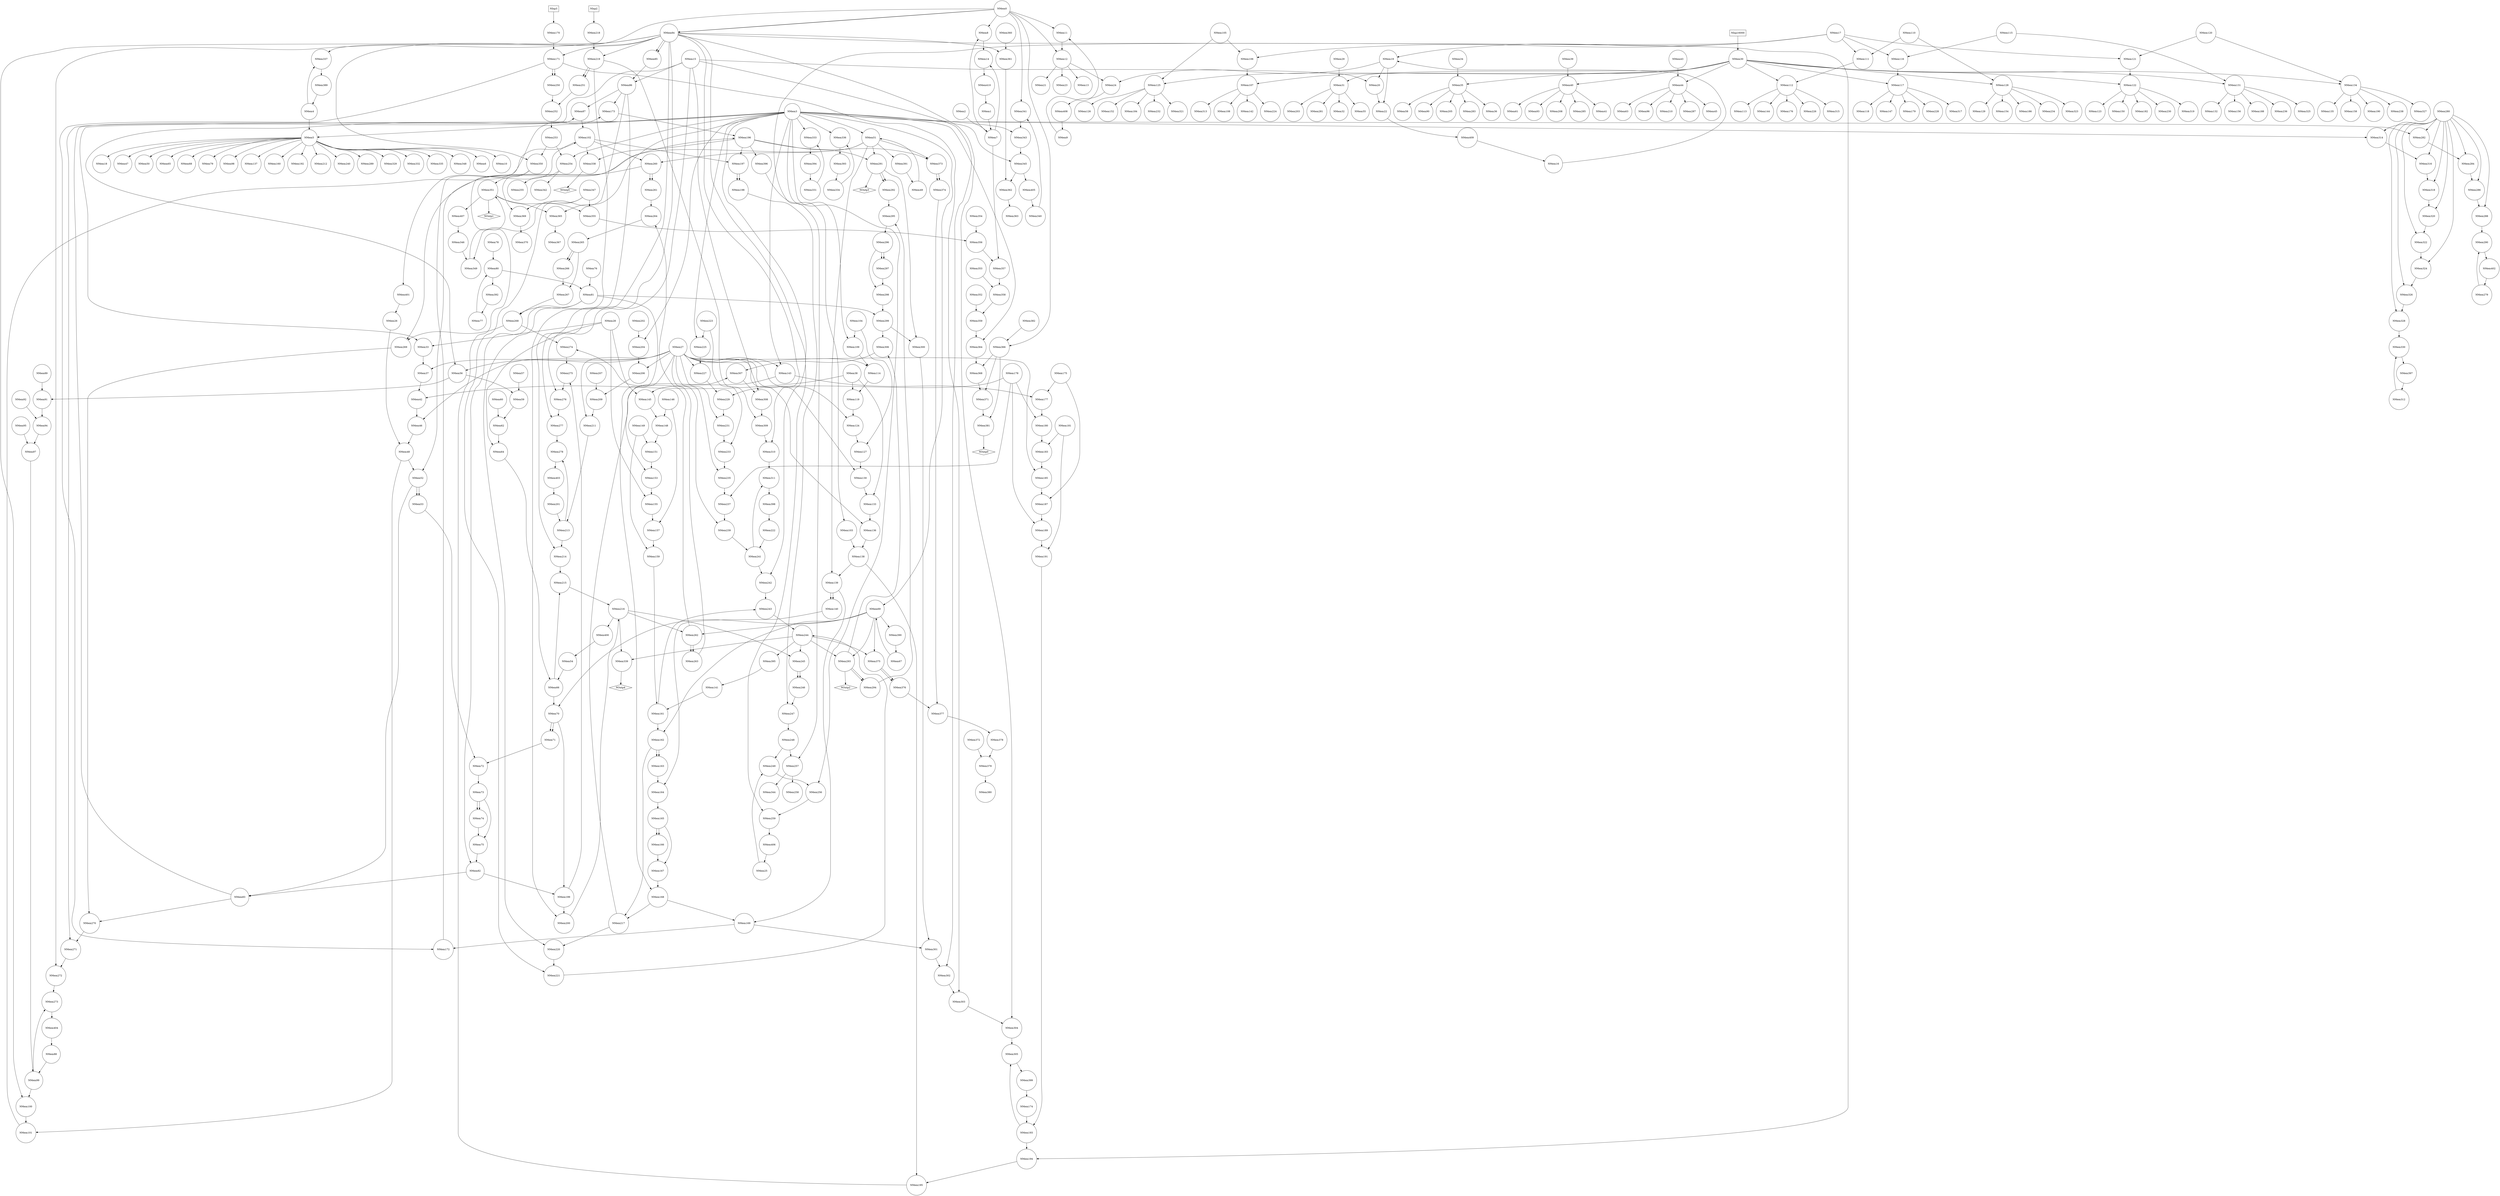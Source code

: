digraph dataflow {
node [shape = circle];
NMem0 NMem1 NMem2 NMem3 NMem4 NMem5 NMem6 NMem7 NMem8 NMem9 NMem10 NMem11 NMem12 NMem13 NMem14 NMem15 NMem16 NMem17 NMem18 NMem19 NMem20 NMem21 NMem22 NMem23 NMem24 NMem25 NMem26 NMem27 NMem28 NMem29 NMem30 NMem31 NMem32 NMem33 NMem34 NMem35 NMem36 NMem37 NMem38 NMem39 NMem40 NMem41 NMem42 NMem43 NMem44 NMem45 NMem46 NMem47 NMem48 NMem49 NMem50 NMem51 NMem52 NMem53 NMem54 NMem55 NMem56 NMem57 NMem58 NMem59 NMem60 NMem61 NMem62 NMem63 NMem64 NMem65 NMem66 NMem67 NMem68 NMem69 NMem70 NMem71 NMem72 NMem73 NMem74 NMem75 NMem76 NMem77 NMem78 NMem79 NMem80 NMem81 NMem82 NMem83 NMem84 NMem85 NMem86 NMem87 NMem88 NMem89 NMem90 NMem91 NMem92 NMem93 NMem94 NMem95 NMem96 NMem97 NMem98 NMem99 NMem100 NMem101 NMem102 NMem103 NMem104 NMem105 NMem106 NMem107 NMem108 NMem109 NMem110 NMem111 NMem112 NMem113 NMem114 NMem115 NMem116 NMem117 NMem118 NMem119 NMem120 NMem121 NMem122 NMem123 NMem124 NMem125 NMem126 NMem127 NMem128 NMem129 NMem130 NMem131 NMem132 NMem133 NMem134 NMem135 NMem136 NMem137 NMem138 NMem139 NMem140 NMem141 NMem142 NMem143 NMem144 NMem145 NMem146 NMem147 NMem148 NMem149 NMem150 NMem151 NMem152 NMem153 NMem154 NMem155 NMem156 NMem157 NMem158 NMem159 NMem160 NMem161 NMem162 NMem163 NMem164 NMem165 NMem166 NMem167 NMem168 NMem169 NMem170 NMem171 NMem172 NMem173 NMem174 NMem175 NMem176 NMem177 NMem178 NMem179 NMem180 NMem181 NMem182 NMem183 NMem184 NMem185 NMem186 NMem187 NMem188 NMem189 NMem190 NMem191 NMem192 NMem193 NMem194 NMem195 NMem196 NMem197 NMem198 NMem199 NMem200 NMem201 NMem202 NMem203 NMem204 NMem205 NMem206 NMem207 NMem208 NMem209 NMem210 NMem211 NMem212 NMem213 NMem214 NMem215 NMem216 NMem217 NMem218 NMem219 NMem220 NMem221 NMem222 NMem223 NMem224 NMem225 NMem226 NMem227 NMem228 NMem229 NMem230 NMem231 NMem232 NMem233 NMem234 NMem235 NMem236 NMem237 NMem238 NMem239 NMem240 NMem241 NMem242 NMem243 NMem244 NMem245 NMem246 NMem247 NMem248 NMem249 NMem250 NMem251 NMem252 NMem253 NMem254 NMem255 NMem256 NMem257 NMem258 NMem259 NMem260 NMem261 NMem262 NMem263 NMem264 NMem265 NMem266 NMem267 NMem268 NMem269 NMem270 NMem271 NMem272 NMem273 NMem274 NMem275 NMem276 NMem277 NMem278 NMem279 NMem280 NMem281 NMem282 NMem283 NMem284 NMem285 NMem286 NMem287 NMem288 NMem289 NMem290 NMem291 NMem292 NMem293 NMem294 NMem295 NMem296 NMem297 NMem298 NMem299 NMem300 NMem301 NMem302 NMem303 NMem304 NMem305 NMem306 NMem307 NMem308 NMem309 NMem310 NMem311 NMem312 NMem313 NMem314 NMem315 NMem316 NMem317 NMem318 NMem319 NMem320 NMem321 NMem322 NMem323 NMem324 NMem325 NMem326 NMem327 NMem328 NMem329 NMem330 NMem331 NMem332 NMem333 NMem334 NMem335 NMem336 NMem337 NMem338 NMem339 NMem340 NMem341 NMem342 NMem343 NMem344 NMem345 NMem346 NMem347 NMem348 NMem349 NMem350 NMem351 NMem352 NMem353 NMem354 NMem355 NMem356 NMem357 NMem358 NMem359 NMem360 NMem361 NMem362 NMem363 NMem364 NMem365 NMem366 NMem367 NMem368 NMem369 NMem370 NMem371 NMem372 NMem373 NMem374 NMem375 NMem376 NMem377 NMem378 NMem379 NMem380 NMem381 NMem382 NMem389 NMem390 NMem391 NMem392 NMem393 NMem394 NMem395 NMem396 NMem397 NMem398 NMem399 NMem400 NMem401 NMem402 NMem403 NMem404 NMem405 NMem406 NMem407 NMem408 NMem409 NMem410 ;
node [shape = box];
NInp2 NInp3 NInp16000 ;
node [shape = diamond];
NOutp0 NOutp1 NOutp2 NOutp3 NOutp4 NOutp5 ;
NMem410 -> NMem1;
NMem389 -> NMem4;
NMem4 -> NMem5;
NMem3 -> NMem5;
NMem5 -> NMem6;
NMem2 -> NMem7;
NMem1 -> NMem7;
NMem7 -> NMem8;
NMem0 -> NMem8;
NMem408 -> NMem9;
NMem5 -> NMem10;
NMem0 -> NMem11;
NMem9 -> NMem11;
NMem11 -> NMem12;
NMem0 -> NMem12;
NMem12 -> NMem13;
NMem8 -> NMem14;
NMem7 -> NMem14;
NMem409 -> NMem16;
NMem5 -> NMem18;
NMem17 -> NMem19;
NMem16 -> NMem19;
NMem19 -> NMem20;
NMem15 -> NMem20;
NMem12 -> NMem21;
NMem20 -> NMem22;
NMem19 -> NMem22;
NMem12 -> NMem23;
NMem19 -> NMem24;
NMem12 -> NMem24;
NMem406 -> NMem25;
NMem401 -> NMem26;
NInp16000 -> NMem30;
NMem30 -> NMem31;
NMem29 -> NMem31;
NMem31 -> NMem32;
NMem28 -> NMem33;
NMem3 -> NMem33;
NMem30 -> NMem35;
NMem34 -> NMem35;
NMem35 -> NMem36;
NMem27 -> NMem37;
NMem33 -> NMem37;
NMem30 -> NMem40;
NMem39 -> NMem40;
NMem40 -> NMem41;
NMem38 -> NMem42;
NMem37 -> NMem42;
NMem30 -> NMem44;
NMem43 -> NMem44;
NMem44 -> NMem45;
NMem27 -> NMem46;
NMem42 -> NMem46;
NMem5 -> NMem47;
NMem46 -> NMem48;
NMem26 -> NMem48;
NMem391 -> NMem49;
NMem5 -> NMem50;
NMem3 -> NMem51;
NMem49 -> NMem51;
NMem51 -> NMem52;
NMem48 -> NMem52;
NMem52 -> NMem53;
NMem52 -> NMem53;
NMem400 -> NMem54;
NMem31 -> NMem55;
NMem27 -> NMem56;
NMem3 -> NMem56;
NMem35 -> NMem58;
NMem57 -> NMem59;
NMem56 -> NMem59;
NMem40 -> NMem61;
NMem60 -> NMem62;
NMem59 -> NMem62;
NMem44 -> NMem63;
NMem28 -> NMem64;
NMem62 -> NMem64;
NMem5 -> NMem65;
NMem64 -> NMem66;
NMem54 -> NMem66;
NMem390 -> NMem67;
NMem5 -> NMem68;
NMem3 -> NMem69;
NMem67 -> NMem69;
NMem69 -> NMem70;
NMem66 -> NMem70;
NMem70 -> NMem71;
NMem70 -> NMem71;
NMem71 -> NMem72;
NMem53 -> NMem72;
NMem72 -> NMem73;
NMem73 -> NMem74;
NMem73 -> NMem74;
NMem74 -> NMem75;
NMem73 -> NMem75;
NMem392 -> NMem77;
NMem5 -> NMem79;
NMem78 -> NMem80;
NMem77 -> NMem80;
NMem76 -> NMem81;
NMem80 -> NMem81;
NMem81 -> NMem82;
NMem75 -> NMem82;
NMem52 -> NMem83;
NMem82 -> NMem83;
NMem0 -> NMem84;
NMem0 -> NMem84;
NMem84 -> NMem85;
NMem84 -> NMem85;
NMem85 -> NMem86;
NMem15 -> NMem86;
NMem83 -> NMem87;
NMem86 -> NMem87;
NMem404 -> NMem88;
NMem35 -> NMem90;
NMem89 -> NMem91;
NMem56 -> NMem91;
NMem40 -> NMem93;
NMem92 -> NMem94;
NMem91 -> NMem94;
NMem44 -> NMem96;
NMem95 -> NMem97;
NMem94 -> NMem97;
NMem5 -> NMem98;
NMem97 -> NMem99;
NMem88 -> NMem99;
NMem99 -> NMem100;
NMem84 -> NMem100;
NMem48 -> NMem101;
NMem100 -> NMem101;
NMem101 -> NMem102;
NMem87 -> NMem102;
NMem396 -> NMem103;
NMem105 -> NMem106;
NMem17 -> NMem106;
NMem30 -> NMem107;
NMem106 -> NMem107;
NMem107 -> NMem108;
NMem104 -> NMem109;
NMem3 -> NMem109;
NMem110 -> NMem111;
NMem17 -> NMem111;
NMem30 -> NMem112;
NMem111 -> NMem112;
NMem112 -> NMem113;
NMem27 -> NMem114;
NMem109 -> NMem114;
NMem115 -> NMem116;
NMem17 -> NMem116;
NMem30 -> NMem117;
NMem116 -> NMem117;
NMem117 -> NMem118;
NMem38 -> NMem119;
NMem114 -> NMem119;
NMem120 -> NMem121;
NMem17 -> NMem121;
NMem30 -> NMem122;
NMem121 -> NMem122;
NMem122 -> NMem123;
NMem27 -> NMem124;
NMem119 -> NMem124;
NMem30 -> NMem125;
NMem105 -> NMem125;
NMem125 -> NMem126;
NMem104 -> NMem127;
NMem124 -> NMem127;
NMem30 -> NMem128;
NMem110 -> NMem128;
NMem128 -> NMem129;
NMem27 -> NMem130;
NMem127 -> NMem130;
NMem30 -> NMem131;
NMem115 -> NMem131;
NMem131 -> NMem132;
NMem38 -> NMem133;
NMem130 -> NMem133;
NMem30 -> NMem134;
NMem120 -> NMem134;
NMem134 -> NMem135;
NMem27 -> NMem136;
NMem133 -> NMem136;
NMem5 -> NMem137;
NMem136 -> NMem138;
NMem103 -> NMem138;
NMem51 -> NMem139;
NMem138 -> NMem139;
NMem139 -> NMem140;
NMem139 -> NMem140;
NMem395 -> NMem141;
NMem107 -> NMem142;
NMem27 -> NMem143;
NMem3 -> NMem143;
NMem112 -> NMem144;
NMem28 -> NMem145;
NMem143 -> NMem145;
NMem117 -> NMem147;
NMem146 -> NMem148;
NMem145 -> NMem148;
NMem122 -> NMem150;
NMem149 -> NMem151;
NMem148 -> NMem151;
NMem125 -> NMem152;
NMem27 -> NMem153;
NMem151 -> NMem153;
NMem128 -> NMem154;
NMem28 -> NMem155;
NMem153 -> NMem155;
NMem131 -> NMem156;
NMem146 -> NMem157;
NMem155 -> NMem157;
NMem134 -> NMem158;
NMem149 -> NMem159;
NMem157 -> NMem159;
NMem5 -> NMem160;
NMem159 -> NMem161;
NMem141 -> NMem161;
NMem69 -> NMem162;
NMem161 -> NMem162;
NMem162 -> NMem163;
NMem162 -> NMem163;
NMem163 -> NMem164;
NMem140 -> NMem164;
NMem164 -> NMem165;
NMem165 -> NMem166;
NMem165 -> NMem166;
NMem166 -> NMem167;
NMem165 -> NMem167;
NMem81 -> NMem168;
NMem167 -> NMem168;
NMem139 -> NMem169;
NMem168 -> NMem169;
NInp3 -> NMem170;
NMem170 -> NMem171;
NMem84 -> NMem171;
NMem171 -> NMem172;
NMem169 -> NMem172;
NMem172 -> NMem173;
NMem86 -> NMem173;
NMem399 -> NMem174;
NMem112 -> NMem176;
NMem175 -> NMem177;
NMem143 -> NMem177;
NMem117 -> NMem179;
NMem178 -> NMem180;
NMem177 -> NMem180;
NMem122 -> NMem182;
NMem181 -> NMem183;
NMem180 -> NMem183;
NMem125 -> NMem184;
NMem27 -> NMem185;
NMem183 -> NMem185;
NMem128 -> NMem186;
NMem175 -> NMem187;
NMem185 -> NMem187;
NMem131 -> NMem188;
NMem178 -> NMem189;
NMem187 -> NMem189;
NMem134 -> NMem190;
NMem181 -> NMem191;
NMem189 -> NMem191;
NMem5 -> NMem192;
NMem191 -> NMem193;
NMem174 -> NMem193;
NMem193 -> NMem194;
NMem84 -> NMem194;
NMem138 -> NMem195;
NMem194 -> NMem195;
NMem195 -> NMem196;
NMem173 -> NMem196;
NMem196 -> NMem197;
NMem102 -> NMem197;
NMem197 -> NMem198;
NMem197 -> NMem198;
NMem70 -> NMem199;
NMem82 -> NMem199;
NMem199 -> NMem200;
NMem86 -> NMem200;
NMem403 -> NMem201;
NMem31 -> NMem203;
NMem202 -> NMem204;
NMem3 -> NMem204;
NMem35 -> NMem205;
NMem27 -> NMem206;
NMem204 -> NMem206;
NMem40 -> NMem208;
NMem207 -> NMem209;
NMem206 -> NMem209;
NMem44 -> NMem210;
NMem27 -> NMem211;
NMem209 -> NMem211;
NMem5 -> NMem212;
NMem211 -> NMem213;
NMem201 -> NMem213;
NMem213 -> NMem214;
NMem84 -> NMem214;
NMem66 -> NMem215;
NMem214 -> NMem215;
NMem215 -> NMem216;
NMem200 -> NMem216;
NMem162 -> NMem217;
NMem168 -> NMem217;
NInp2 -> NMem218;
NMem218 -> NMem219;
NMem84 -> NMem219;
NMem219 -> NMem220;
NMem217 -> NMem220;
NMem220 -> NMem221;
NMem86 -> NMem221;
NMem398 -> NMem222;
NMem107 -> NMem224;
NMem223 -> NMem225;
NMem3 -> NMem225;
NMem112 -> NMem226;
NMem27 -> NMem227;
NMem225 -> NMem227;
NMem117 -> NMem228;
NMem178 -> NMem229;
NMem227 -> NMem229;
NMem122 -> NMem230;
NMem27 -> NMem231;
NMem229 -> NMem231;
NMem125 -> NMem232;
NMem223 -> NMem233;
NMem231 -> NMem233;
NMem128 -> NMem234;
NMem27 -> NMem235;
NMem233 -> NMem235;
NMem131 -> NMem236;
NMem178 -> NMem237;
NMem235 -> NMem237;
NMem134 -> NMem238;
NMem27 -> NMem239;
NMem237 -> NMem239;
NMem5 -> NMem240;
NMem239 -> NMem241;
NMem222 -> NMem241;
NMem241 -> NMem242;
NMem84 -> NMem242;
NMem161 -> NMem243;
NMem242 -> NMem243;
NMem243 -> NMem244;
NMem221 -> NMem244;
NMem244 -> NMem245;
NMem216 -> NMem245;
NMem245 -> NMem246;
NMem245 -> NMem246;
NMem246 -> NMem247;
NMem198 -> NMem247;
NMem247 -> NMem248;
NMem25 -> NMem249;
NMem248 -> NMem249;
NMem171 -> NMem250;
NMem171 -> NMem250;
NMem219 -> NMem251;
NMem219 -> NMem251;
NMem251 -> NMem252;
NMem250 -> NMem252;
NMem252 -> NMem253;
NMem253 -> NMem254;
NMem3 -> NMem254;
NMem254 -> NMem255;
NMem249 -> NMem256;
NMem3 -> NMem256;
NMem248 -> NMem257;
NMem17 -> NMem257;
NMem257 -> NMem258;
NMem256 -> NMem259;
NMem3 -> NMem259;
NMem51 -> NMem260;
NMem102 -> NMem260;
NMem260 -> NMem261;
NMem260 -> NMem261;
NMem69 -> NMem262;
NMem216 -> NMem262;
NMem262 -> NMem263;
NMem262 -> NMem263;
NMem263 -> NMem264;
NMem261 -> NMem264;
NMem264 -> NMem265;
NMem265 -> NMem266;
NMem265 -> NMem266;
NMem266 -> NMem267;
NMem265 -> NMem267;
NMem81 -> NMem268;
NMem267 -> NMem268;
NMem260 -> NMem269;
NMem268 -> NMem269;
NMem269 -> NMem270;
NMem83 -> NMem270;
NMem270 -> NMem271;
NMem15 -> NMem271;
NMem271 -> NMem272;
NMem84 -> NMem272;
NMem99 -> NMem273;
NMem272 -> NMem273;
NMem262 -> NMem274;
NMem268 -> NMem274;
NMem274 -> NMem275;
NMem199 -> NMem275;
NMem275 -> NMem276;
NMem15 -> NMem276;
NMem276 -> NMem277;
NMem84 -> NMem277;
NMem213 -> NMem278;
NMem277 -> NMem278;
NMem402 -> NMem279;
NMem31 -> NMem281;
NMem280 -> NMem282;
NMem3 -> NMem282;
NMem35 -> NMem283;
NMem280 -> NMem284;
NMem282 -> NMem284;
NMem40 -> NMem285;
NMem280 -> NMem286;
NMem284 -> NMem286;
NMem44 -> NMem287;
NMem280 -> NMem288;
NMem286 -> NMem288;
NMem5 -> NMem289;
NMem288 -> NMem290;
NMem279 -> NMem290;
NMem51 -> NMem291;
NMem196 -> NMem291;
NMem291 -> NMem292;
NMem291 -> NMem292;
NMem69 -> NMem293;
NMem244 -> NMem293;
NMem293 -> NMem294;
NMem293 -> NMem294;
NMem294 -> NMem295;
NMem292 -> NMem295;
NMem295 -> NMem296;
NMem296 -> NMem297;
NMem296 -> NMem297;
NMem297 -> NMem298;
NMem296 -> NMem298;
NMem81 -> NMem299;
NMem298 -> NMem299;
NMem291 -> NMem300;
NMem299 -> NMem300;
NMem300 -> NMem301;
NMem169 -> NMem301;
NMem301 -> NMem302;
NMem15 -> NMem302;
NMem171 -> NMem303;
NMem302 -> NMem303;
NMem303 -> NMem304;
NMem84 -> NMem304;
NMem193 -> NMem305;
NMem304 -> NMem305;
NMem293 -> NMem306;
NMem299 -> NMem306;
NMem306 -> NMem307;
NMem217 -> NMem307;
NMem307 -> NMem308;
NMem15 -> NMem308;
NMem219 -> NMem309;
NMem308 -> NMem309;
NMem309 -> NMem310;
NMem84 -> NMem310;
NMem241 -> NMem311;
NMem310 -> NMem311;
NMem397 -> NMem312;
NMem107 -> NMem313;
NMem280 -> NMem314;
NMem3 -> NMem314;
NMem112 -> NMem315;
NMem280 -> NMem316;
NMem314 -> NMem316;
NMem117 -> NMem317;
NMem280 -> NMem318;
NMem316 -> NMem318;
NMem122 -> NMem319;
NMem280 -> NMem320;
NMem318 -> NMem320;
NMem125 -> NMem321;
NMem280 -> NMem322;
NMem320 -> NMem322;
NMem128 -> NMem323;
NMem280 -> NMem324;
NMem322 -> NMem324;
NMem131 -> NMem325;
NMem280 -> NMem326;
NMem324 -> NMem326;
NMem134 -> NMem327;
NMem280 -> NMem328;
NMem326 -> NMem328;
NMem5 -> NMem329;
NMem328 -> NMem330;
NMem312 -> NMem330;
NMem394 -> NMem331;
NMem5 -> NMem332;
NMem3 -> NMem333;
NMem331 -> NMem333;
NMem393 -> NMem334;
NMem5 -> NMem335;
NMem3 -> NMem336;
NMem334 -> NMem336;
NMem4 -> NMem337;
NMem0 -> NMem337;
NMem102 -> NMem338;
NMem196 -> NMem338;
NMem216 -> NMem339;
NMem244 -> NMem339;
NMem405 -> NMem340;
NMem340 -> NMem341;
NMem0 -> NMem341;
NMem254 -> NMem342;
NMem341 -> NMem343;
NMem3 -> NMem343;
NMem257 -> NMem344;
NMem343 -> NMem345;
NMem3 -> NMem345;
NMem407 -> NMem346;
NMem5 -> NMem348;
NMem347 -> NMem349;
NMem346 -> NMem349;
NMem253 -> NMem350;
NMem84 -> NMem350;
NMem349 -> NMem351;
NMem350 -> NMem351;
NMem351 -> NMem355;
NMem347 -> NMem355;
NMem355 -> NMem356;
NMem354 -> NMem356;
NMem7 -> NMem357;
NMem356 -> NMem357;
NMem357 -> NMem358;
NMem353 -> NMem358;
NMem358 -> NMem359;
NMem352 -> NMem359;
NMem360 -> NMem361;
NMem84 -> NMem361;
NMem361 -> NMem362;
NMem345 -> NMem362;
NMem362 -> NMem363;
NMem359 -> NMem364;
NMem3 -> NMem364;
NMem351 -> NMem365;
NMem3 -> NMem365;
NMem382 -> NMem366;
NMem0 -> NMem366;
NMem365 -> NMem367;
NMem366 -> NMem368;
NMem364 -> NMem368;
NMem347 -> NMem369;
NMem350 -> NMem369;
NMem369 -> NMem370;
NMem366 -> NMem371;
NMem368 -> NMem371;
NMem196 -> NMem373;
NMem51 -> NMem373;
NMem373 -> NMem374;
NMem373 -> NMem374;
NMem244 -> NMem375;
NMem69 -> NMem375;
NMem375 -> NMem376;
NMem375 -> NMem376;
NMem376 -> NMem377;
NMem374 -> NMem377;
NMem377 -> NMem378;
NMem378 -> NMem379;
NMem372 -> NMem379;
NMem379 -> NMem380;
NMem366 -> NMem381;
NMem371 -> NMem381;
NMem381 -> NOutp0;
NMem351 -> NOutp1;
NMem293 -> NOutp2;
NMem291 -> NOutp3;
NMem339 -> NOutp4;
NMem338 -> NOutp5;
NMem337 -> NMem389;
NMem69 -> NMem390;
NMem51 -> NMem391;
NMem80 -> NMem392;
NMem336 -> NMem393;
NMem333 -> NMem394;
NMem244 -> NMem395;
NMem196 -> NMem396;
NMem330 -> NMem397;
NMem311 -> NMem398;
NMem305 -> NMem399;
NMem216 -> NMem400;
NMem102 -> NMem401;
NMem290 -> NMem402;
NMem278 -> NMem403;
NMem273 -> NMem404;
NMem345 -> NMem405;
NMem259 -> NMem406;
NMem351 -> NMem407;
NMem24 -> NMem408;
NMem22 -> NMem409;
NMem14 -> NMem410;
}
